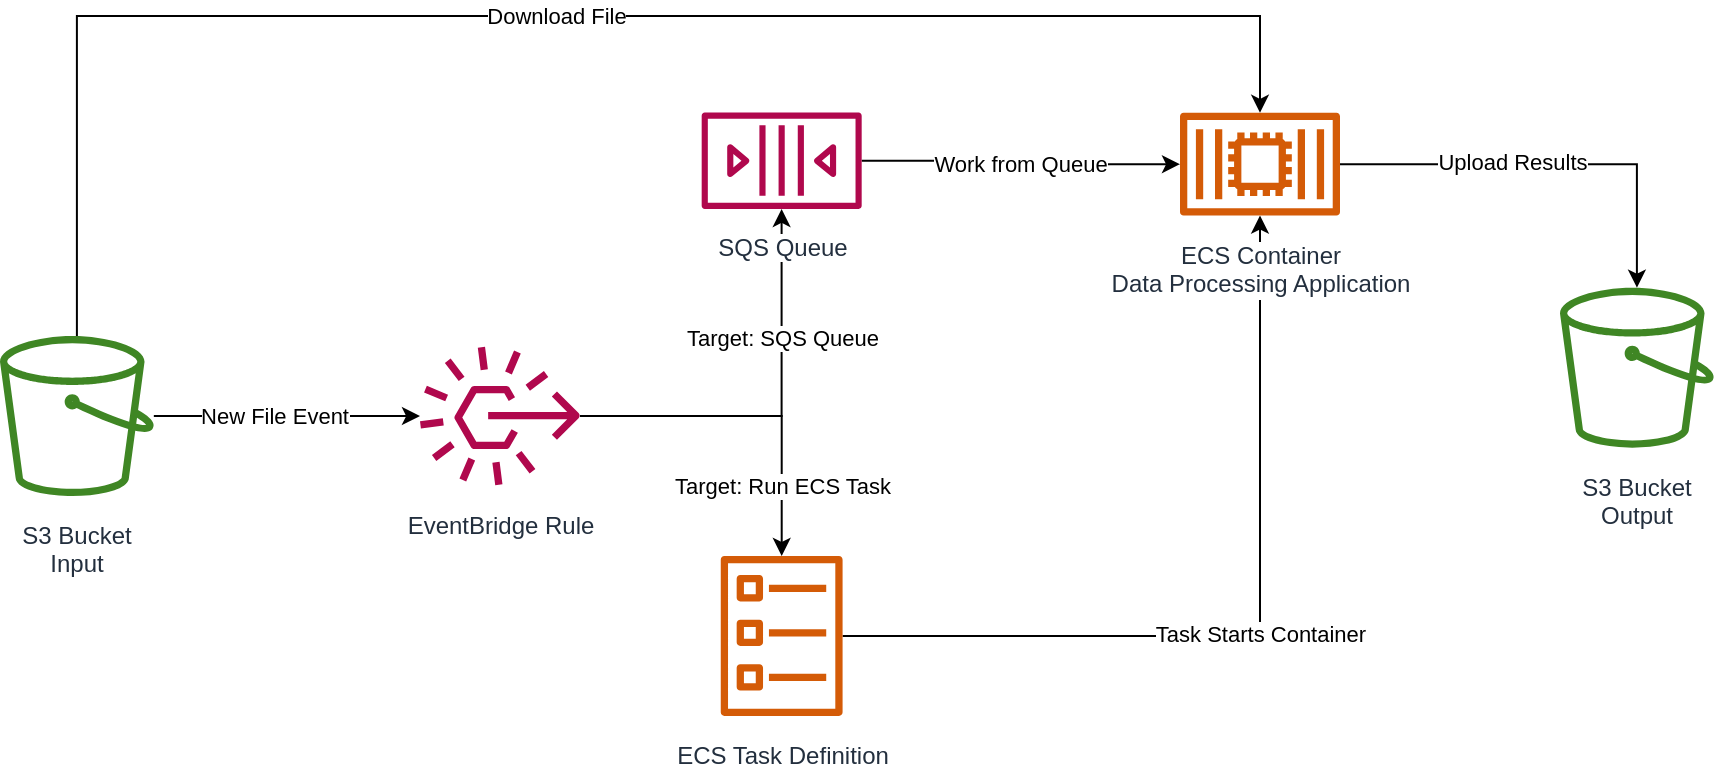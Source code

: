 <mxfile version="21.2.8" type="device" pages="4">
  <diagram name="EventBridge" id="-xaUV8dUbeYgJwl4Gn6x">
    <mxGraphModel dx="1044" dy="660" grid="1" gridSize="10" guides="1" tooltips="1" connect="1" arrows="1" fold="1" page="1" pageScale="1" pageWidth="1100" pageHeight="850" math="0" shadow="0">
      <root>
        <mxCell id="0" />
        <mxCell id="1" parent="0" />
        <mxCell id="JaRb7cCxwJ4EX08CcmYM-15" value="Task Starts Container" style="edgeStyle=orthogonalEdgeStyle;rounded=0;orthogonalLoop=1;jettySize=auto;html=1;" parent="1" source="JaRb7cCxwJ4EX08CcmYM-5" target="JaRb7cCxwJ4EX08CcmYM-8" edge="1">
          <mxGeometry relative="1" as="geometry" />
        </mxCell>
        <mxCell id="JaRb7cCxwJ4EX08CcmYM-5" value="ECS Task Definition" style="sketch=0;outlineConnect=0;fontColor=#232F3E;gradientColor=none;fillColor=#D45B07;strokeColor=none;dashed=0;verticalLabelPosition=bottom;verticalAlign=top;align=center;html=1;fontSize=12;fontStyle=0;aspect=fixed;pointerEvents=1;shape=mxgraph.aws4.ecs_task;spacingTop=6;labelBackgroundColor=default;" parent="1" vertex="1">
          <mxGeometry x="390.0" y="310" width="61.67" height="80" as="geometry" />
        </mxCell>
        <mxCell id="JaRb7cCxwJ4EX08CcmYM-13" style="edgeStyle=orthogonalEdgeStyle;rounded=0;orthogonalLoop=1;jettySize=auto;html=1;" parent="1" source="JaRb7cCxwJ4EX08CcmYM-6" target="JaRb7cCxwJ4EX08CcmYM-8" edge="1">
          <mxGeometry relative="1" as="geometry" />
        </mxCell>
        <mxCell id="JaRb7cCxwJ4EX08CcmYM-21" value="Work from Queue" style="edgeLabel;html=1;align=center;verticalAlign=middle;resizable=0;points=[];" parent="JaRb7cCxwJ4EX08CcmYM-13" vertex="1" connectable="0">
          <mxGeometry x="0.566" y="-7" relative="1" as="geometry">
            <mxPoint x="-45" y="-7" as="offset" />
          </mxGeometry>
        </mxCell>
        <mxCell id="JaRb7cCxwJ4EX08CcmYM-16" style="edgeStyle=orthogonalEdgeStyle;rounded=0;orthogonalLoop=1;jettySize=auto;html=1;" parent="1" source="JaRb7cCxwJ4EX08CcmYM-7" target="JaRb7cCxwJ4EX08CcmYM-5" edge="1">
          <mxGeometry relative="1" as="geometry" />
        </mxCell>
        <mxCell id="JaRb7cCxwJ4EX08CcmYM-20" value="Target: Run ECS Task" style="edgeLabel;html=1;align=center;verticalAlign=middle;resizable=0;points=[];" parent="JaRb7cCxwJ4EX08CcmYM-16" vertex="1" connectable="0">
          <mxGeometry x="-0.039" y="-3" relative="1" as="geometry">
            <mxPoint x="19" y="32" as="offset" />
          </mxGeometry>
        </mxCell>
        <mxCell id="JaRb7cCxwJ4EX08CcmYM-7" value="EventBridge Rule" style="sketch=0;outlineConnect=0;fontColor=#232F3E;gradientColor=none;fillColor=#B0084D;strokeColor=none;dashed=0;verticalLabelPosition=bottom;verticalAlign=top;align=center;html=1;fontSize=12;fontStyle=0;aspect=fixed;pointerEvents=1;shape=mxgraph.aws4.rule_3;spacingTop=6;labelBackgroundColor=default;" parent="1" vertex="1">
          <mxGeometry x="240" y="205.13" width="80" height="69.74" as="geometry" />
        </mxCell>
        <mxCell id="JaRb7cCxwJ4EX08CcmYM-19" style="edgeStyle=orthogonalEdgeStyle;rounded=0;orthogonalLoop=1;jettySize=auto;html=1;" parent="1" source="JaRb7cCxwJ4EX08CcmYM-8" target="JaRb7cCxwJ4EX08CcmYM-18" edge="1">
          <mxGeometry relative="1" as="geometry" />
        </mxCell>
        <mxCell id="OKHakr7Mmg_kLM3W2uST-1" value="Upload Results" style="edgeLabel;html=1;align=center;verticalAlign=middle;resizable=0;points=[];" vertex="1" connectable="0" parent="JaRb7cCxwJ4EX08CcmYM-19">
          <mxGeometry x="-0.185" y="1" relative="1" as="geometry">
            <mxPoint as="offset" />
          </mxGeometry>
        </mxCell>
        <mxCell id="JaRb7cCxwJ4EX08CcmYM-8" value="ECS Container&lt;br&gt;Data Processing Application" style="sketch=0;outlineConnect=0;fontColor=#232F3E;gradientColor=none;fillColor=#D45B07;strokeColor=none;dashed=0;verticalLabelPosition=bottom;verticalAlign=top;align=center;html=1;fontSize=12;fontStyle=0;aspect=fixed;pointerEvents=1;shape=mxgraph.aws4.container_2;spacingTop=6;labelBackgroundColor=default;" parent="1" vertex="1">
          <mxGeometry x="620" y="88.27" width="80" height="51.67" as="geometry" />
        </mxCell>
        <mxCell id="JaRb7cCxwJ4EX08CcmYM-12" style="edgeStyle=orthogonalEdgeStyle;rounded=0;orthogonalLoop=1;jettySize=auto;html=1;" parent="1" source="JaRb7cCxwJ4EX08CcmYM-7" target="JaRb7cCxwJ4EX08CcmYM-6" edge="1">
          <mxGeometry relative="1" as="geometry" />
        </mxCell>
        <mxCell id="JaRb7cCxwJ4EX08CcmYM-22" value="Target: SQS Queue" style="edgeLabel;html=1;align=center;verticalAlign=middle;resizable=0;points=[];" parent="JaRb7cCxwJ4EX08CcmYM-12" vertex="1" connectable="0">
          <mxGeometry x="0.215" y="4" relative="1" as="geometry">
            <mxPoint x="4" y="-16" as="offset" />
          </mxGeometry>
        </mxCell>
        <mxCell id="JaRb7cCxwJ4EX08CcmYM-14" value="Download File" style="edgeStyle=orthogonalEdgeStyle;rounded=0;orthogonalLoop=1;jettySize=auto;html=1;" parent="1" source="JaRb7cCxwJ4EX08CcmYM-11" target="JaRb7cCxwJ4EX08CcmYM-8" edge="1">
          <mxGeometry relative="1" as="geometry">
            <Array as="points">
              <mxPoint x="68" y="40" />
              <mxPoint x="660" y="40" />
            </Array>
          </mxGeometry>
        </mxCell>
        <mxCell id="JaRb7cCxwJ4EX08CcmYM-17" value="New File Event" style="edgeStyle=orthogonalEdgeStyle;rounded=0;orthogonalLoop=1;jettySize=auto;html=1;" parent="1" source="JaRb7cCxwJ4EX08CcmYM-11" target="JaRb7cCxwJ4EX08CcmYM-7" edge="1">
          <mxGeometry x="-0.091" relative="1" as="geometry">
            <mxPoint as="offset" />
          </mxGeometry>
        </mxCell>
        <mxCell id="JaRb7cCxwJ4EX08CcmYM-11" value="S3 Bucket&lt;br&gt;Input" style="sketch=0;outlineConnect=0;fontColor=#232F3E;gradientColor=none;fillColor=#3F8624;strokeColor=none;dashed=0;verticalLabelPosition=bottom;verticalAlign=top;align=center;html=1;fontSize=12;fontStyle=0;aspect=fixed;pointerEvents=1;shape=mxgraph.aws4.bucket;spacingTop=6;labelBackgroundColor=default;" parent="1" vertex="1">
          <mxGeometry x="30.0" y="200" width="76.92" height="80" as="geometry" />
        </mxCell>
        <mxCell id="JaRb7cCxwJ4EX08CcmYM-18" value="S3 Bucket&lt;br&gt;Output" style="sketch=0;outlineConnect=0;fontColor=#232F3E;gradientColor=none;fillColor=#3F8624;strokeColor=none;dashed=0;verticalLabelPosition=bottom;verticalAlign=top;align=center;html=1;fontSize=12;fontStyle=0;aspect=fixed;pointerEvents=1;shape=mxgraph.aws4.bucket;spacingTop=6;labelBackgroundColor=default;" parent="1" vertex="1">
          <mxGeometry x="810" y="175.83" width="76.92" height="80" as="geometry" />
        </mxCell>
        <mxCell id="JaRb7cCxwJ4EX08CcmYM-6" value="SQS Queue" style="sketch=0;outlineConnect=0;fontColor=#232F3E;gradientColor=none;fillColor=#B0084D;strokeColor=none;dashed=0;verticalLabelPosition=bottom;verticalAlign=top;align=center;html=1;fontSize=12;fontStyle=0;aspect=fixed;pointerEvents=1;shape=mxgraph.aws4.queue;spacingTop=6;labelBackgroundColor=default;" parent="1" vertex="1">
          <mxGeometry x="380.84" y="88.27" width="80" height="48.2" as="geometry" />
        </mxCell>
      </root>
    </mxGraphModel>
  </diagram>
  <diagram id="3KrJcqmiRah5F70xg4ub" name="QueueLengthAlarmService">
    <mxGraphModel dx="1079" dy="682" grid="1" gridSize="10" guides="1" tooltips="1" connect="1" arrows="1" fold="1" page="1" pageScale="1" pageWidth="1100" pageHeight="850" math="0" shadow="0">
      <root>
        <mxCell id="0" />
        <mxCell id="1" parent="0" />
        <mxCell id="SBeVu8V4C3mjD16OIRK_-1" value="Run Container" style="edgeStyle=orthogonalEdgeStyle;rounded=0;orthogonalLoop=1;jettySize=auto;html=1;labelBackgroundColor=default;spacingTop=6;" edge="1" parent="1" source="eDeFfkjpv_o4YpVLS9oJ-2" target="SBeVu8V4C3mjD16OIRK_-11">
          <mxGeometry relative="1" as="geometry">
            <mxPoint x="525.733" y="120" as="sourcePoint" />
          </mxGeometry>
        </mxCell>
        <mxCell id="SBeVu8V4C3mjD16OIRK_-3" style="edgeStyle=orthogonalEdgeStyle;rounded=0;orthogonalLoop=1;jettySize=auto;html=1;labelBackgroundColor=default;spacingTop=1;" edge="1" parent="1" source="SBeVu8V4C3mjD16OIRK_-6" target="SBeVu8V4C3mjD16OIRK_-11">
          <mxGeometry relative="1" as="geometry" />
        </mxCell>
        <mxCell id="SBeVu8V4C3mjD16OIRK_-4" value="Work from Queue" style="edgeLabel;html=1;align=center;verticalAlign=middle;resizable=0;points=[];labelBackgroundColor=default;spacingTop=0;" vertex="1" connectable="0" parent="SBeVu8V4C3mjD16OIRK_-3">
          <mxGeometry x="0.566" y="-7" relative="1" as="geometry">
            <mxPoint x="-120" y="63" as="offset" />
          </mxGeometry>
        </mxCell>
        <mxCell id="SBeVu8V4C3mjD16OIRK_-5" style="edgeStyle=orthogonalEdgeStyle;rounded=0;orthogonalLoop=1;jettySize=auto;html=1;dashed=1;endArrow=none;endFill=0;labelBackgroundColor=default;spacingTop=6;" edge="1" parent="1" source="SBeVu8V4C3mjD16OIRK_-6" target="SBeVu8V4C3mjD16OIRK_-18">
          <mxGeometry relative="1" as="geometry" />
        </mxCell>
        <mxCell id="SBeVu8V4C3mjD16OIRK_-6" value="SQS Queue&lt;br&gt;New File Notifications" style="sketch=0;outlineConnect=0;fontColor=#232F3E;gradientColor=none;fillColor=#B0084D;strokeColor=none;dashed=0;verticalLabelPosition=bottom;verticalAlign=top;align=center;html=1;fontSize=12;fontStyle=0;aspect=fixed;pointerEvents=1;shape=mxgraph.aws4.queue;labelBackgroundColor=default;spacingTop=6;" vertex="1" parent="1">
          <mxGeometry x="236" y="365" width="80" height="48.2" as="geometry" />
        </mxCell>
        <mxCell id="SBeVu8V4C3mjD16OIRK_-7" style="edgeStyle=orthogonalEdgeStyle;rounded=0;orthogonalLoop=1;jettySize=auto;html=1;labelBackgroundColor=default;spacingTop=6;" edge="1" parent="1" source="SBeVu8V4C3mjD16OIRK_-18" target="eDeFfkjpv_o4YpVLS9oJ-2">
          <mxGeometry relative="1" as="geometry">
            <mxPoint x="316" y="80.067" as="sourcePoint" />
            <mxPoint x="495.27" y="80" as="targetPoint" />
            <Array as="points">
              <mxPoint x="120" y="80" />
            </Array>
          </mxGeometry>
        </mxCell>
        <mxCell id="SBeVu8V4C3mjD16OIRK_-8" value="Target: Scale ECS Service" style="edgeLabel;html=1;align=center;verticalAlign=middle;resizable=0;points=[];labelBackgroundColor=default;spacingTop=0;" vertex="1" connectable="0" parent="SBeVu8V4C3mjD16OIRK_-7">
          <mxGeometry x="-0.039" y="-3" relative="1" as="geometry">
            <mxPoint x="35" y="-3" as="offset" />
          </mxGeometry>
        </mxCell>
        <mxCell id="SBeVu8V4C3mjD16OIRK_-10" style="edgeStyle=orthogonalEdgeStyle;rounded=0;orthogonalLoop=1;jettySize=auto;html=1;labelBackgroundColor=default;spacingTop=6;" edge="1" parent="1" source="SBeVu8V4C3mjD16OIRK_-11" target="SBeVu8V4C3mjD16OIRK_-16">
          <mxGeometry relative="1" as="geometry" />
        </mxCell>
        <mxCell id="SBeVu8V4C3mjD16OIRK_-11" value="ECS Container&lt;br&gt;Data Processing Application" style="sketch=0;outlineConnect=0;fontColor=#232F3E;gradientColor=none;fillColor=#D45B07;strokeColor=none;dashed=0;verticalLabelPosition=bottom;verticalAlign=top;align=center;html=1;fontSize=12;fontStyle=0;aspect=fixed;pointerEvents=1;shape=mxgraph.aws4.container_2;labelBackgroundColor=default;spacingTop=6;" vertex="1" parent="1">
          <mxGeometry x="485.72" y="199.16" width="80" height="51.67" as="geometry" />
        </mxCell>
        <mxCell id="SBeVu8V4C3mjD16OIRK_-12" style="edgeStyle=orthogonalEdgeStyle;rounded=0;orthogonalLoop=1;jettySize=auto;html=1;labelBackgroundColor=default;spacingTop=6;" edge="1" parent="1" source="SBeVu8V4C3mjD16OIRK_-15" target="SBeVu8V4C3mjD16OIRK_-6">
          <mxGeometry relative="1" as="geometry" />
        </mxCell>
        <mxCell id="SBeVu8V4C3mjD16OIRK_-13" value="Object Created" style="edgeLabel;html=1;align=center;verticalAlign=middle;resizable=0;points=[];labelBackgroundColor=default;spacingTop=6;" vertex="1" connectable="0" parent="SBeVu8V4C3mjD16OIRK_-12">
          <mxGeometry x="0.215" y="4" relative="1" as="geometry">
            <mxPoint x="-4" y="-7" as="offset" />
          </mxGeometry>
        </mxCell>
        <mxCell id="SBeVu8V4C3mjD16OIRK_-14" value="Download File" style="edgeStyle=orthogonalEdgeStyle;rounded=0;orthogonalLoop=1;jettySize=auto;html=1;labelBackgroundColor=default;spacingTop=0;" edge="1" parent="1" source="SBeVu8V4C3mjD16OIRK_-15" target="SBeVu8V4C3mjD16OIRK_-11">
          <mxGeometry x="-0.001" relative="1" as="geometry">
            <mxPoint as="offset" />
          </mxGeometry>
        </mxCell>
        <mxCell id="SBeVu8V4C3mjD16OIRK_-15" value="S3 Bucket&lt;br&gt;Input" style="sketch=0;outlineConnect=0;fontColor=#232F3E;gradientColor=none;fillColor=#3F8624;strokeColor=none;dashed=0;verticalLabelPosition=bottom;verticalAlign=top;align=center;html=1;fontSize=12;fontStyle=0;aspect=fixed;pointerEvents=1;shape=mxgraph.aws4.bucket;labelBackgroundColor=default;spacingTop=6;" vertex="1" parent="1">
          <mxGeometry x="237.5" y="185" width="76.92" height="80" as="geometry" />
        </mxCell>
        <mxCell id="SBeVu8V4C3mjD16OIRK_-16" value="S3 Bucket&lt;br&gt;Output" style="sketch=0;outlineConnect=0;fontColor=#232F3E;gradientColor=none;fillColor=#3F8624;strokeColor=none;dashed=0;verticalLabelPosition=bottom;verticalAlign=top;align=center;html=1;fontSize=12;fontStyle=0;aspect=fixed;pointerEvents=1;shape=mxgraph.aws4.bucket;spacingTop=6;" vertex="1" parent="1">
          <mxGeometry x="663" y="185" width="76.92" height="80" as="geometry" />
        </mxCell>
        <mxCell id="SBeVu8V4C3mjD16OIRK_-18" value="CloudWatch Alarm&lt;br&gt;Number of Messages &amp;gt; N" style="sketch=0;outlineConnect=0;fontColor=#232F3E;gradientColor=none;fillColor=#B0084D;strokeColor=none;dashed=0;verticalLabelPosition=bottom;verticalAlign=top;align=center;html=1;fontSize=12;fontStyle=0;aspect=fixed;pointerEvents=1;shape=mxgraph.aws4.alarm;labelBackgroundColor=default;spacingTop=6;" vertex="1" parent="1">
          <mxGeometry x="80" y="185.0" width="80" height="80" as="geometry" />
        </mxCell>
        <mxCell id="eDeFfkjpv_o4YpVLS9oJ-2" value="" style="sketch=0;outlineConnect=0;fontColor=#232F3E;gradientColor=none;fillColor=#D45B07;strokeColor=none;dashed=0;verticalLabelPosition=bottom;verticalAlign=top;align=center;html=1;fontSize=12;fontStyle=0;aspect=fixed;pointerEvents=1;shape=mxgraph.aws4.ecs_service;" vertex="1" parent="1">
          <mxGeometry x="493.22" y="40" width="65" height="80" as="geometry" />
        </mxCell>
      </root>
    </mxGraphModel>
  </diagram>
  <diagram id="wu0FB0D-9XEvQ_nn5_nn" name="QueueLengthAlarmNotificationTask">
    <mxGraphModel dx="1348" dy="853" grid="1" gridSize="10" guides="1" tooltips="1" connect="1" arrows="1" fold="1" page="1" pageScale="1" pageWidth="1100" pageHeight="850" math="0" shadow="0">
      <root>
        <mxCell id="0" />
        <mxCell id="1" parent="0" />
        <mxCell id="6j2EnvHsgUWlKQX37wOT-1" value="Run Container" style="edgeStyle=orthogonalEdgeStyle;rounded=0;orthogonalLoop=1;jettySize=auto;html=1;labelBackgroundColor=default;spacingTop=6;" edge="1" parent="1" source="VcJVw24fFw5l6SKMxTTX-3" target="6j2EnvHsgUWlKQX37wOT-9">
          <mxGeometry relative="1" as="geometry">
            <mxPoint x="760" y="120" as="sourcePoint" />
          </mxGeometry>
        </mxCell>
        <mxCell id="6j2EnvHsgUWlKQX37wOT-2" style="edgeStyle=orthogonalEdgeStyle;rounded=0;orthogonalLoop=1;jettySize=auto;html=1;labelBackgroundColor=default;spacingTop=1;" edge="1" parent="1" source="6j2EnvHsgUWlKQX37wOT-5" target="6j2EnvHsgUWlKQX37wOT-9">
          <mxGeometry relative="1" as="geometry" />
        </mxCell>
        <mxCell id="6j2EnvHsgUWlKQX37wOT-3" value="Work from Queue" style="edgeLabel;html=1;align=center;verticalAlign=middle;resizable=0;points=[];labelBackgroundColor=default;spacingTop=0;" vertex="1" connectable="0" parent="6j2EnvHsgUWlKQX37wOT-2">
          <mxGeometry x="0.566" y="-7" relative="1" as="geometry">
            <mxPoint x="-120" y="63" as="offset" />
          </mxGeometry>
        </mxCell>
        <mxCell id="6j2EnvHsgUWlKQX37wOT-4" style="edgeStyle=orthogonalEdgeStyle;rounded=0;orthogonalLoop=1;jettySize=auto;html=1;dashed=1;endArrow=none;endFill=0;labelBackgroundColor=default;spacingTop=6;" edge="1" parent="1" source="6j2EnvHsgUWlKQX37wOT-5" target="6j2EnvHsgUWlKQX37wOT-15">
          <mxGeometry relative="1" as="geometry" />
        </mxCell>
        <mxCell id="6j2EnvHsgUWlKQX37wOT-5" value="SQS Queue&lt;br&gt;New File Notifications" style="sketch=0;outlineConnect=0;fontColor=#232F3E;gradientColor=none;fillColor=#B0084D;strokeColor=none;dashed=0;verticalLabelPosition=bottom;verticalAlign=top;align=center;html=1;fontSize=12;fontStyle=0;aspect=fixed;pointerEvents=1;shape=mxgraph.aws4.queue;labelBackgroundColor=default;spacingTop=6;" vertex="1" parent="1">
          <mxGeometry x="406" y="365" width="80" height="48.2" as="geometry" />
        </mxCell>
        <mxCell id="6j2EnvHsgUWlKQX37wOT-6" style="edgeStyle=orthogonalEdgeStyle;rounded=0;orthogonalLoop=1;jettySize=auto;html=1;labelBackgroundColor=default;spacingTop=6;" edge="1" parent="1" source="6j2EnvHsgUWlKQX37wOT-15" target="6j2EnvHsgUWlKQX37wOT-17">
          <mxGeometry relative="1" as="geometry">
            <mxPoint x="486" y="80.067" as="sourcePoint" />
            <mxPoint x="450" y="70" as="targetPoint" />
            <Array as="points">
              <mxPoint x="290" y="70" />
            </Array>
          </mxGeometry>
        </mxCell>
        <mxCell id="6j2EnvHsgUWlKQX37wOT-7" value="Target: SNS Topic" style="edgeLabel;html=1;align=center;verticalAlign=middle;resizable=0;points=[];labelBackgroundColor=default;spacingTop=0;" vertex="1" connectable="0" parent="6j2EnvHsgUWlKQX37wOT-6">
          <mxGeometry x="-0.039" y="-3" relative="1" as="geometry">
            <mxPoint x="35" y="-3" as="offset" />
          </mxGeometry>
        </mxCell>
        <mxCell id="6j2EnvHsgUWlKQX37wOT-8" style="edgeStyle=orthogonalEdgeStyle;rounded=0;orthogonalLoop=1;jettySize=auto;html=1;labelBackgroundColor=default;spacingTop=6;" edge="1" parent="1" source="6j2EnvHsgUWlKQX37wOT-9" target="6j2EnvHsgUWlKQX37wOT-14">
          <mxGeometry relative="1" as="geometry" />
        </mxCell>
        <mxCell id="6j2EnvHsgUWlKQX37wOT-9" value="ECS Container&lt;br&gt;Data Processing Application" style="sketch=0;outlineConnect=0;fontColor=#232F3E;gradientColor=none;fillColor=#D45B07;strokeColor=none;dashed=0;verticalLabelPosition=bottom;verticalAlign=top;align=center;html=1;fontSize=12;fontStyle=0;aspect=fixed;pointerEvents=1;shape=mxgraph.aws4.container_2;labelBackgroundColor=default;spacingTop=6;" vertex="1" parent="1">
          <mxGeometry x="720" y="199.16" width="80" height="51.67" as="geometry" />
        </mxCell>
        <mxCell id="6j2EnvHsgUWlKQX37wOT-10" style="edgeStyle=orthogonalEdgeStyle;rounded=0;orthogonalLoop=1;jettySize=auto;html=1;labelBackgroundColor=default;spacingTop=6;" edge="1" parent="1" source="6j2EnvHsgUWlKQX37wOT-13" target="6j2EnvHsgUWlKQX37wOT-5">
          <mxGeometry relative="1" as="geometry" />
        </mxCell>
        <mxCell id="6j2EnvHsgUWlKQX37wOT-11" value="Object Created" style="edgeLabel;html=1;align=center;verticalAlign=middle;resizable=0;points=[];labelBackgroundColor=default;spacingTop=6;" vertex="1" connectable="0" parent="6j2EnvHsgUWlKQX37wOT-10">
          <mxGeometry x="0.215" y="4" relative="1" as="geometry">
            <mxPoint x="-4" y="-7" as="offset" />
          </mxGeometry>
        </mxCell>
        <mxCell id="6j2EnvHsgUWlKQX37wOT-12" value="Download File" style="edgeStyle=orthogonalEdgeStyle;rounded=0;orthogonalLoop=1;jettySize=auto;html=1;labelBackgroundColor=default;spacingTop=0;" edge="1" parent="1" source="6j2EnvHsgUWlKQX37wOT-13" target="6j2EnvHsgUWlKQX37wOT-9">
          <mxGeometry x="-0.001" relative="1" as="geometry">
            <mxPoint as="offset" />
          </mxGeometry>
        </mxCell>
        <mxCell id="6j2EnvHsgUWlKQX37wOT-13" value="S3 Bucket&lt;br&gt;Input" style="sketch=0;outlineConnect=0;fontColor=#232F3E;gradientColor=none;fillColor=#3F8624;strokeColor=none;dashed=0;verticalLabelPosition=bottom;verticalAlign=top;align=center;html=1;fontSize=12;fontStyle=0;aspect=fixed;pointerEvents=1;shape=mxgraph.aws4.bucket;labelBackgroundColor=default;spacingTop=6;" vertex="1" parent="1">
          <mxGeometry x="407.5" y="185" width="76.92" height="80" as="geometry" />
        </mxCell>
        <mxCell id="6j2EnvHsgUWlKQX37wOT-14" value="S3 Bucket&lt;br&gt;Output" style="sketch=0;outlineConnect=0;fontColor=#232F3E;gradientColor=none;fillColor=#3F8624;strokeColor=none;dashed=0;verticalLabelPosition=bottom;verticalAlign=top;align=center;html=1;fontSize=12;fontStyle=0;aspect=fixed;pointerEvents=1;shape=mxgraph.aws4.bucket;spacingTop=6;" vertex="1" parent="1">
          <mxGeometry x="897.28" y="185" width="76.92" height="80" as="geometry" />
        </mxCell>
        <mxCell id="6j2EnvHsgUWlKQX37wOT-15" value="CloudWatch Alarm&lt;br&gt;Number of Messages &amp;gt; N" style="sketch=0;outlineConnect=0;fontColor=#232F3E;gradientColor=none;fillColor=#B0084D;strokeColor=none;dashed=0;verticalLabelPosition=bottom;verticalAlign=top;align=center;html=1;fontSize=12;fontStyle=0;aspect=fixed;pointerEvents=1;shape=mxgraph.aws4.alarm;labelBackgroundColor=default;spacingTop=6;" vertex="1" parent="1">
          <mxGeometry x="250" y="185.0" width="80" height="80" as="geometry" />
        </mxCell>
        <mxCell id="VcJVw24fFw5l6SKMxTTX-4" style="edgeStyle=orthogonalEdgeStyle;rounded=0;orthogonalLoop=1;jettySize=auto;html=1;" edge="1" parent="1" source="6j2EnvHsgUWlKQX37wOT-17" target="6j2EnvHsgUWlKQX37wOT-18">
          <mxGeometry relative="1" as="geometry" />
        </mxCell>
        <mxCell id="VcJVw24fFw5l6SKMxTTX-6" value="lambda&lt;br&gt;subscription" style="edgeLabel;html=1;align=center;verticalAlign=middle;resizable=0;points=[];" vertex="1" connectable="0" parent="VcJVw24fFw5l6SKMxTTX-4">
          <mxGeometry x="-0.048" y="-1" relative="1" as="geometry">
            <mxPoint as="offset" />
          </mxGeometry>
        </mxCell>
        <mxCell id="6j2EnvHsgUWlKQX37wOT-17" value="SNS Topic" style="sketch=0;outlineConnect=0;fontColor=#232F3E;gradientColor=none;fillColor=#B0084D;strokeColor=none;dashed=0;verticalLabelPosition=bottom;verticalAlign=top;align=center;html=1;fontSize=12;fontStyle=0;aspect=fixed;pointerEvents=1;shape=mxgraph.aws4.topic;spacingTop=5;" vertex="1" parent="1">
          <mxGeometry x="407.5" y="34.36" width="80" height="68.72" as="geometry" />
        </mxCell>
        <mxCell id="VcJVw24fFw5l6SKMxTTX-5" style="edgeStyle=orthogonalEdgeStyle;rounded=0;orthogonalLoop=1;jettySize=auto;html=1;" edge="1" parent="1" source="6j2EnvHsgUWlKQX37wOT-18" target="VcJVw24fFw5l6SKMxTTX-3">
          <mxGeometry relative="1" as="geometry" />
        </mxCell>
        <mxCell id="VcJVw24fFw5l6SKMxTTX-7" value="Run Task" style="edgeLabel;html=1;align=center;verticalAlign=middle;resizable=0;points=[];" vertex="1" connectable="0" parent="VcJVw24fFw5l6SKMxTTX-5">
          <mxGeometry x="-0.005" y="-1" relative="1" as="geometry">
            <mxPoint y="-1" as="offset" />
          </mxGeometry>
        </mxCell>
        <mxCell id="6j2EnvHsgUWlKQX37wOT-18" value="Lambda Function&lt;br&gt;dispatch data processor" style="sketch=0;outlineConnect=0;fontColor=#232F3E;gradientColor=none;fillColor=#D45B07;strokeColor=none;dashed=0;verticalLabelPosition=bottom;verticalAlign=top;align=center;html=1;fontSize=12;fontStyle=0;aspect=fixed;pointerEvents=1;shape=mxgraph.aws4.lambda_function;spacingTop=5;" vertex="1" parent="1">
          <mxGeometry x="600" y="44.72" width="48" height="48" as="geometry" />
        </mxCell>
        <mxCell id="VcJVw24fFw5l6SKMxTTX-3" value="ECS Task Definition" style="sketch=0;outlineConnect=0;fontColor=#232F3E;gradientColor=none;fillColor=#D45B07;strokeColor=none;dashed=0;verticalLabelPosition=bottom;verticalAlign=top;align=center;html=1;fontSize=12;fontStyle=0;aspect=fixed;pointerEvents=1;shape=mxgraph.aws4.ecs_task;spacingTop=6;labelBackgroundColor=default;" vertex="1" parent="1">
          <mxGeometry x="729.17" y="28.72" width="61.67" height="80" as="geometry" />
        </mxCell>
        <mxCell id="UNtzIebzEmaPddlVes89-1" value="&lt;b&gt;NOTE&lt;/b&gt;:&lt;br&gt;If N &amp;gt; 1, you may lose messages if the message retention property is less than the message frequency (e.g. message expires before more are added to queue).&lt;br&gt;&lt;br&gt;To remedy: set message retention to be high, or set up a separate alarm/trigger that dispatches the consumer if AgeOfOldestMessage approaches the message retention value" style="text;html=1;strokeColor=none;fillColor=none;align=left;verticalAlign=middle;whiteSpace=wrap;rounded=0;" vertex="1" parent="1">
          <mxGeometry x="40" y="70" width="190" height="180" as="geometry" />
        </mxCell>
      </root>
    </mxGraphModel>
  </diagram>
  <diagram id="zSlMJiqZilPzhRiphYai" name="CronWorker">
    <mxGraphModel dx="1618" dy="1023" grid="1" gridSize="10" guides="1" tooltips="1" connect="1" arrows="1" fold="1" page="1" pageScale="1" pageWidth="1100" pageHeight="850" math="0" shadow="0">
      <root>
        <mxCell id="0" />
        <mxCell id="1" parent="0" />
        <mxCell id="gNMzSJNSrb8S56M05jK3-1" value="Run Container" style="edgeStyle=orthogonalEdgeStyle;rounded=0;orthogonalLoop=1;jettySize=auto;html=1;labelBackgroundColor=default;spacingTop=6;" edge="1" parent="1" source="gNMzSJNSrb8S56M05jK3-2" target="gNMzSJNSrb8S56M05jK3-11">
          <mxGeometry relative="1" as="geometry" />
        </mxCell>
        <mxCell id="gNMzSJNSrb8S56M05jK3-2" value="ECS Task Definition" style="sketch=0;outlineConnect=0;fontColor=#232F3E;gradientColor=none;fillColor=#D45B07;strokeColor=none;dashed=0;verticalLabelPosition=bottom;verticalAlign=top;align=center;html=1;fontSize=12;fontStyle=0;aspect=fixed;pointerEvents=1;shape=mxgraph.aws4.ecs_task;labelBackgroundColor=default;spacingTop=6;" vertex="1" parent="1">
          <mxGeometry x="494.89" y="40" width="61.67" height="80" as="geometry" />
        </mxCell>
        <mxCell id="gNMzSJNSrb8S56M05jK3-3" style="edgeStyle=orthogonalEdgeStyle;rounded=0;orthogonalLoop=1;jettySize=auto;html=1;labelBackgroundColor=default;spacingTop=1;" edge="1" parent="1" source="gNMzSJNSrb8S56M05jK3-6" target="gNMzSJNSrb8S56M05jK3-11">
          <mxGeometry relative="1" as="geometry" />
        </mxCell>
        <mxCell id="gNMzSJNSrb8S56M05jK3-4" value="Work from Queue" style="edgeLabel;html=1;align=center;verticalAlign=middle;resizable=0;points=[];labelBackgroundColor=default;spacingTop=0;" vertex="1" connectable="0" parent="gNMzSJNSrb8S56M05jK3-3">
          <mxGeometry x="0.566" y="-7" relative="1" as="geometry">
            <mxPoint x="-120" y="63" as="offset" />
          </mxGeometry>
        </mxCell>
        <mxCell id="gNMzSJNSrb8S56M05jK3-6" value="SQS Queue&lt;br&gt;New File Notifications" style="sketch=0;outlineConnect=0;fontColor=#232F3E;gradientColor=none;fillColor=#B0084D;strokeColor=none;dashed=0;verticalLabelPosition=bottom;verticalAlign=top;align=center;html=1;fontSize=12;fontStyle=0;aspect=fixed;pointerEvents=1;shape=mxgraph.aws4.queue;labelBackgroundColor=default;spacingTop=6;" vertex="1" parent="1">
          <mxGeometry x="236" y="365" width="80" height="48.2" as="geometry" />
        </mxCell>
        <mxCell id="gNMzSJNSrb8S56M05jK3-7" style="edgeStyle=orthogonalEdgeStyle;rounded=0;orthogonalLoop=1;jettySize=auto;html=1;labelBackgroundColor=default;spacingTop=6;" edge="1" parent="1" source="gNMzSJNSrb8S56M05jK3-9" target="gNMzSJNSrb8S56M05jK3-2">
          <mxGeometry relative="1" as="geometry" />
        </mxCell>
        <mxCell id="gNMzSJNSrb8S56M05jK3-8" value="Target: Run ECS Task" style="edgeLabel;html=1;align=center;verticalAlign=middle;resizable=0;points=[];labelBackgroundColor=default;spacingTop=0;" vertex="1" connectable="0" parent="gNMzSJNSrb8S56M05jK3-7">
          <mxGeometry x="-0.039" y="-3" relative="1" as="geometry">
            <mxPoint x="-2" y="-3" as="offset" />
          </mxGeometry>
        </mxCell>
        <mxCell id="gNMzSJNSrb8S56M05jK3-9" value="EventBridge Rule" style="sketch=0;outlineConnect=0;fontColor=#232F3E;gradientColor=none;fillColor=#B0084D;strokeColor=none;dashed=0;verticalLabelPosition=bottom;verticalAlign=top;align=center;html=1;fontSize=12;fontStyle=0;aspect=fixed;pointerEvents=1;shape=mxgraph.aws4.rule_3;labelBackgroundColor=default;spacingTop=6;" vertex="1" parent="1">
          <mxGeometry x="236" y="45.13" width="80" height="69.74" as="geometry" />
        </mxCell>
        <mxCell id="gNMzSJNSrb8S56M05jK3-10" style="edgeStyle=orthogonalEdgeStyle;rounded=0;orthogonalLoop=1;jettySize=auto;html=1;labelBackgroundColor=default;spacingTop=6;" edge="1" parent="1" source="gNMzSJNSrb8S56M05jK3-11" target="gNMzSJNSrb8S56M05jK3-16">
          <mxGeometry relative="1" as="geometry" />
        </mxCell>
        <mxCell id="gNMzSJNSrb8S56M05jK3-11" value="ECS Container&lt;br&gt;Data Processing Application" style="sketch=0;outlineConnect=0;fontColor=#232F3E;gradientColor=none;fillColor=#D45B07;strokeColor=none;dashed=0;verticalLabelPosition=bottom;verticalAlign=top;align=center;html=1;fontSize=12;fontStyle=0;aspect=fixed;pointerEvents=1;shape=mxgraph.aws4.container_2;labelBackgroundColor=default;spacingTop=6;" vertex="1" parent="1">
          <mxGeometry x="485.72" y="199.16" width="80" height="51.67" as="geometry" />
        </mxCell>
        <mxCell id="gNMzSJNSrb8S56M05jK3-12" style="edgeStyle=orthogonalEdgeStyle;rounded=0;orthogonalLoop=1;jettySize=auto;html=1;labelBackgroundColor=default;spacingTop=6;" edge="1" parent="1" source="gNMzSJNSrb8S56M05jK3-15" target="gNMzSJNSrb8S56M05jK3-6">
          <mxGeometry relative="1" as="geometry" />
        </mxCell>
        <mxCell id="gNMzSJNSrb8S56M05jK3-13" value="Object Created" style="edgeLabel;html=1;align=center;verticalAlign=middle;resizable=0;points=[];labelBackgroundColor=default;spacingTop=6;" vertex="1" connectable="0" parent="gNMzSJNSrb8S56M05jK3-12">
          <mxGeometry x="0.215" y="4" relative="1" as="geometry">
            <mxPoint x="-4" y="-7" as="offset" />
          </mxGeometry>
        </mxCell>
        <mxCell id="gNMzSJNSrb8S56M05jK3-14" value="Download File" style="edgeStyle=orthogonalEdgeStyle;rounded=0;orthogonalLoop=1;jettySize=auto;html=1;labelBackgroundColor=default;spacingTop=0;" edge="1" parent="1" source="gNMzSJNSrb8S56M05jK3-15" target="gNMzSJNSrb8S56M05jK3-11">
          <mxGeometry x="-0.001" relative="1" as="geometry">
            <mxPoint as="offset" />
          </mxGeometry>
        </mxCell>
        <mxCell id="gNMzSJNSrb8S56M05jK3-15" value="S3 Bucket&lt;br&gt;Input" style="sketch=0;outlineConnect=0;fontColor=#232F3E;gradientColor=none;fillColor=#3F8624;strokeColor=none;dashed=0;verticalLabelPosition=bottom;verticalAlign=top;align=center;html=1;fontSize=12;fontStyle=0;aspect=fixed;pointerEvents=1;shape=mxgraph.aws4.bucket;labelBackgroundColor=default;spacingTop=6;" vertex="1" parent="1">
          <mxGeometry x="237.5" y="185" width="76.92" height="80" as="geometry" />
        </mxCell>
        <mxCell id="gNMzSJNSrb8S56M05jK3-16" value="S3 Bucket&lt;br&gt;Output" style="sketch=0;outlineConnect=0;fontColor=#232F3E;gradientColor=none;fillColor=#3F8624;strokeColor=none;dashed=0;verticalLabelPosition=bottom;verticalAlign=top;align=center;html=1;fontSize=12;fontStyle=0;aspect=fixed;pointerEvents=1;shape=mxgraph.aws4.bucket;spacingTop=6;" vertex="1" parent="1">
          <mxGeometry x="663" y="185" width="76.92" height="80" as="geometry" />
        </mxCell>
        <mxCell id="gNMzSJNSrb8S56M05jK3-20" style="edgeStyle=orthogonalEdgeStyle;rounded=0;orthogonalLoop=1;jettySize=auto;html=1;endArrow=none;endFill=0;dashed=1;" edge="1" parent="1" source="gNMzSJNSrb8S56M05jK3-19" target="gNMzSJNSrb8S56M05jK3-9">
          <mxGeometry relative="1" as="geometry" />
        </mxCell>
        <mxCell id="gNMzSJNSrb8S56M05jK3-19" value="EventBridge Scheduler&lt;br&gt;Cron Schedule" style="sketch=0;outlineConnect=0;fontColor=#232F3E;gradientColor=none;fillColor=#B0084D;strokeColor=none;dashed=0;verticalLabelPosition=bottom;verticalAlign=top;align=center;html=1;fontSize=12;fontStyle=0;aspect=fixed;pointerEvents=1;shape=mxgraph.aws4.eventbridge_scheduler;" vertex="1" parent="1">
          <mxGeometry x="80" y="40" width="80" height="80" as="geometry" />
        </mxCell>
      </root>
    </mxGraphModel>
  </diagram>
</mxfile>
